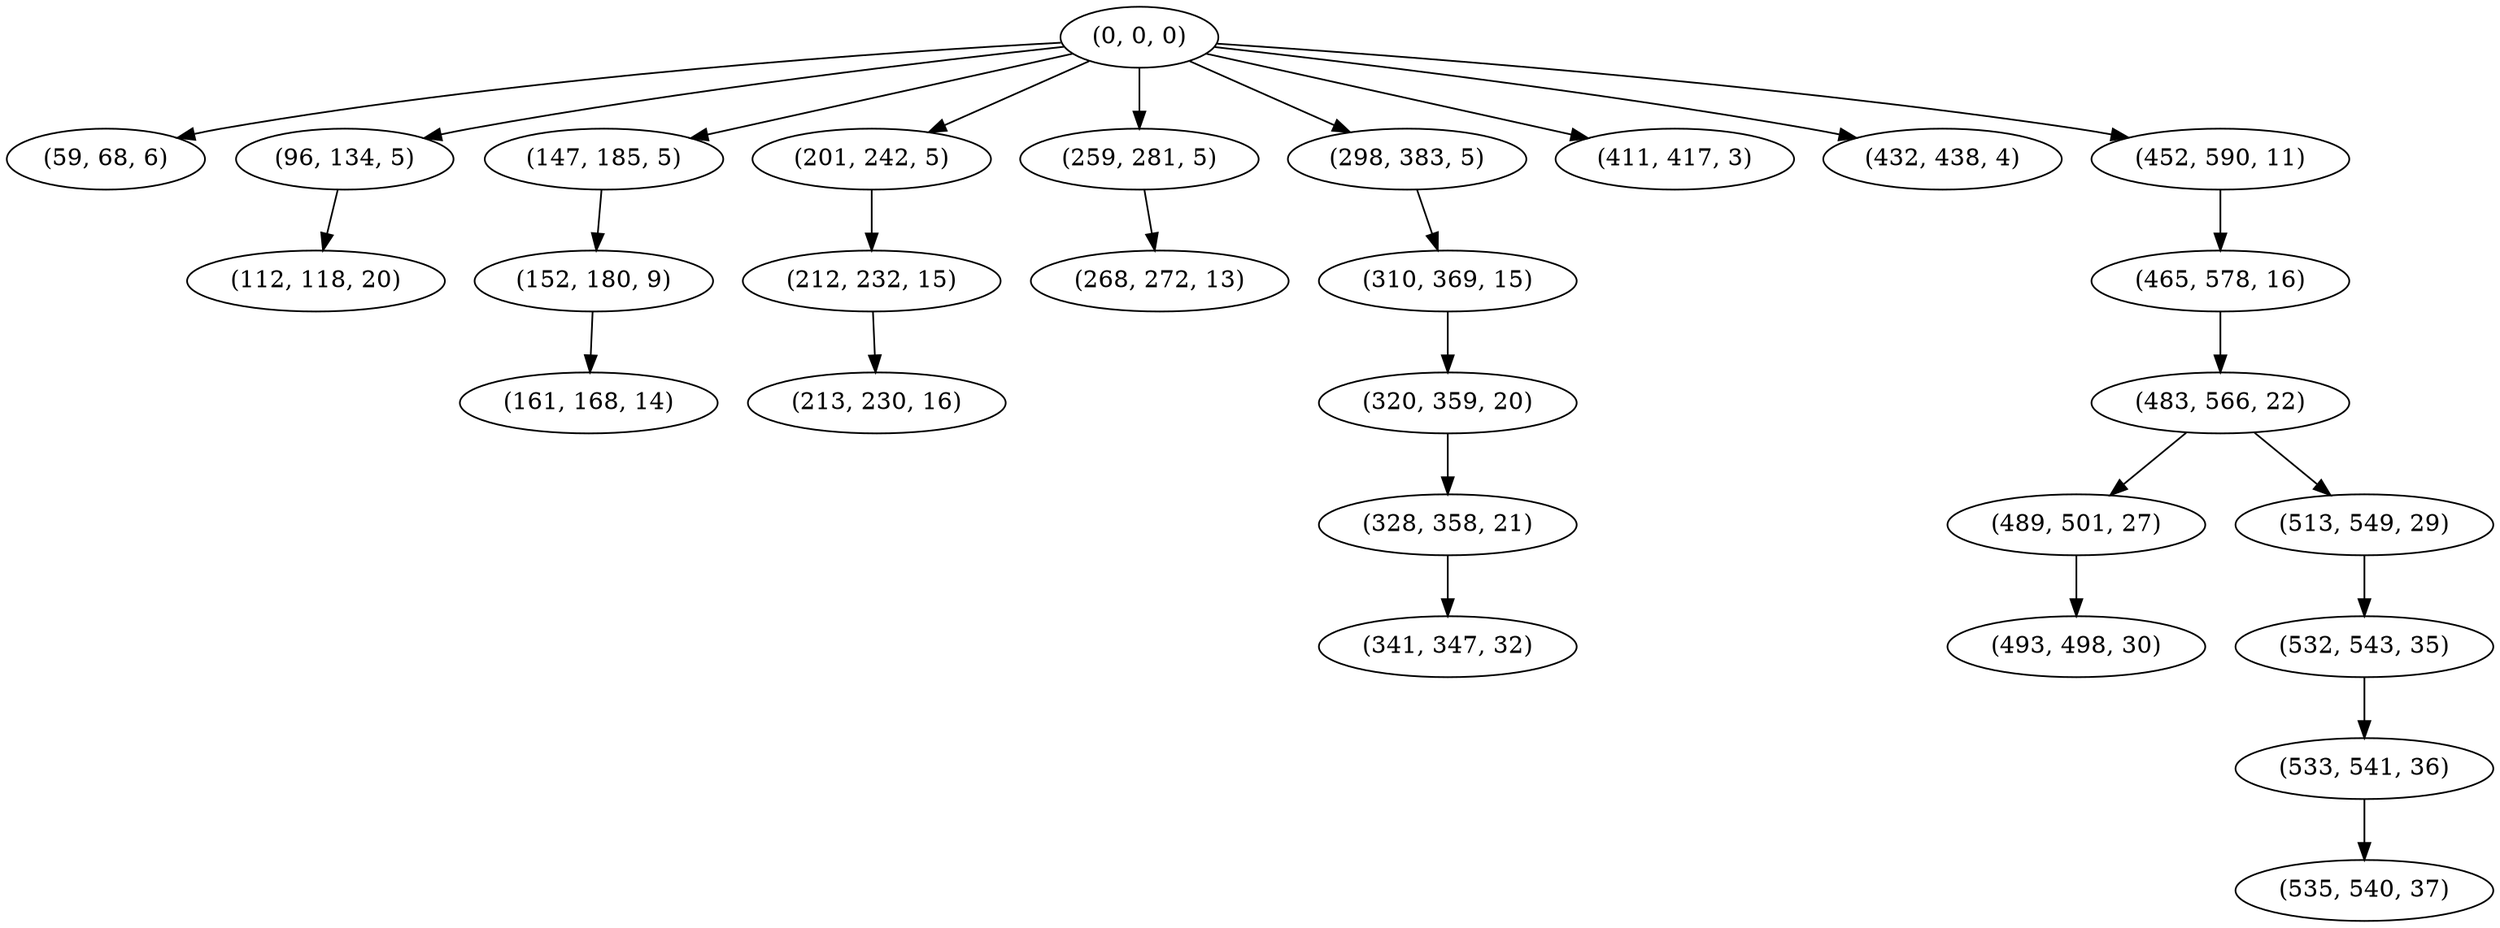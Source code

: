 digraph tree {
    "(0, 0, 0)";
    "(59, 68, 6)";
    "(96, 134, 5)";
    "(112, 118, 20)";
    "(147, 185, 5)";
    "(152, 180, 9)";
    "(161, 168, 14)";
    "(201, 242, 5)";
    "(212, 232, 15)";
    "(213, 230, 16)";
    "(259, 281, 5)";
    "(268, 272, 13)";
    "(298, 383, 5)";
    "(310, 369, 15)";
    "(320, 359, 20)";
    "(328, 358, 21)";
    "(341, 347, 32)";
    "(411, 417, 3)";
    "(432, 438, 4)";
    "(452, 590, 11)";
    "(465, 578, 16)";
    "(483, 566, 22)";
    "(489, 501, 27)";
    "(493, 498, 30)";
    "(513, 549, 29)";
    "(532, 543, 35)";
    "(533, 541, 36)";
    "(535, 540, 37)";
    "(0, 0, 0)" -> "(59, 68, 6)";
    "(0, 0, 0)" -> "(96, 134, 5)";
    "(0, 0, 0)" -> "(147, 185, 5)";
    "(0, 0, 0)" -> "(201, 242, 5)";
    "(0, 0, 0)" -> "(259, 281, 5)";
    "(0, 0, 0)" -> "(298, 383, 5)";
    "(0, 0, 0)" -> "(411, 417, 3)";
    "(0, 0, 0)" -> "(432, 438, 4)";
    "(0, 0, 0)" -> "(452, 590, 11)";
    "(96, 134, 5)" -> "(112, 118, 20)";
    "(147, 185, 5)" -> "(152, 180, 9)";
    "(152, 180, 9)" -> "(161, 168, 14)";
    "(201, 242, 5)" -> "(212, 232, 15)";
    "(212, 232, 15)" -> "(213, 230, 16)";
    "(259, 281, 5)" -> "(268, 272, 13)";
    "(298, 383, 5)" -> "(310, 369, 15)";
    "(310, 369, 15)" -> "(320, 359, 20)";
    "(320, 359, 20)" -> "(328, 358, 21)";
    "(328, 358, 21)" -> "(341, 347, 32)";
    "(452, 590, 11)" -> "(465, 578, 16)";
    "(465, 578, 16)" -> "(483, 566, 22)";
    "(483, 566, 22)" -> "(489, 501, 27)";
    "(483, 566, 22)" -> "(513, 549, 29)";
    "(489, 501, 27)" -> "(493, 498, 30)";
    "(513, 549, 29)" -> "(532, 543, 35)";
    "(532, 543, 35)" -> "(533, 541, 36)";
    "(533, 541, 36)" -> "(535, 540, 37)";
}
